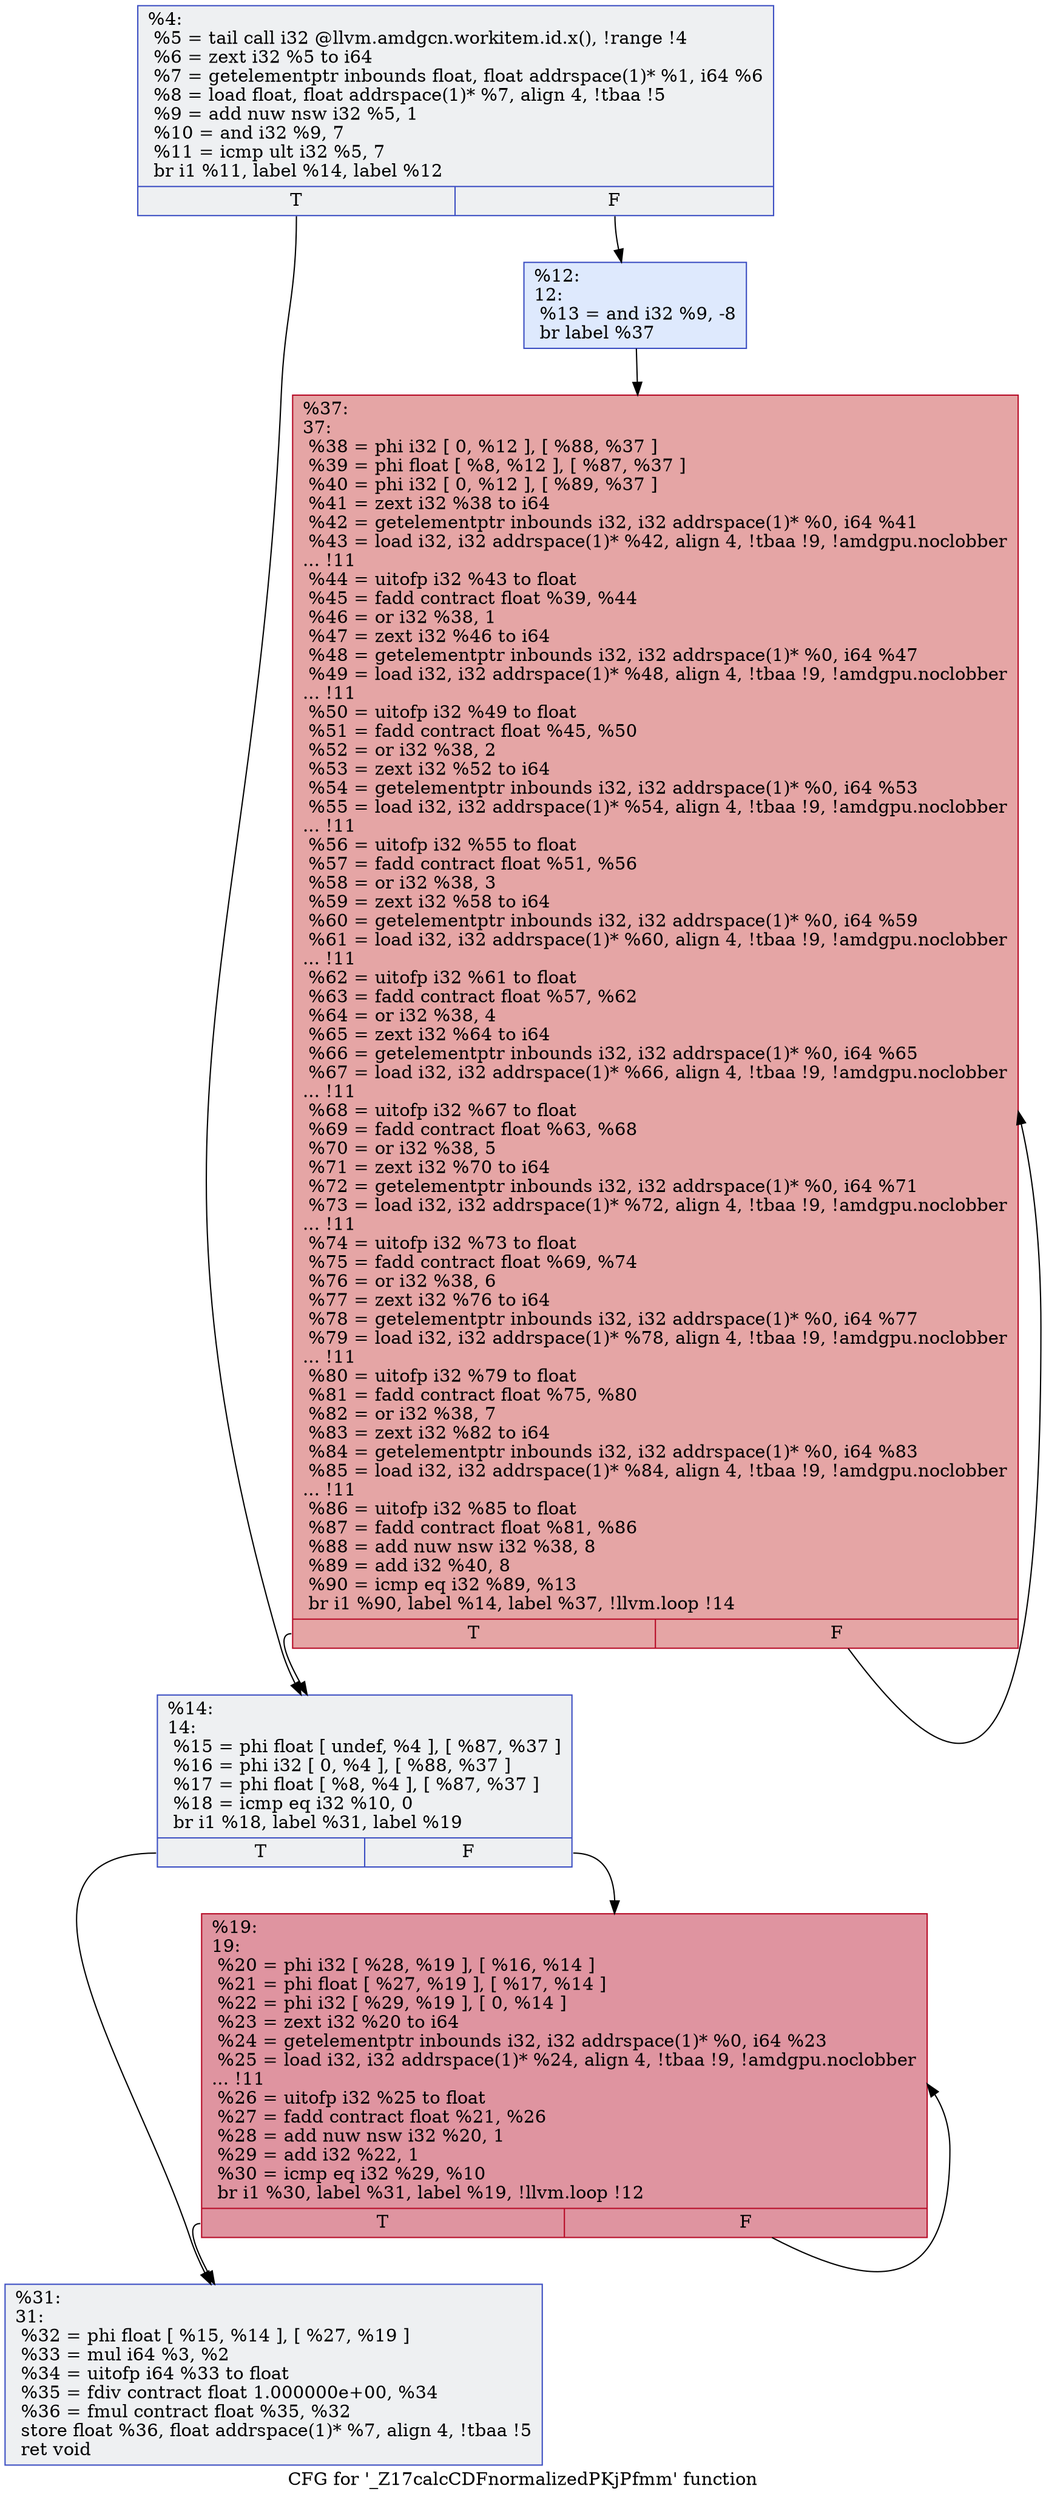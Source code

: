 digraph "CFG for '_Z17calcCDFnormalizedPKjPfmm' function" {
	label="CFG for '_Z17calcCDFnormalizedPKjPfmm' function";

	Node0x4e9db70 [shape=record,color="#3d50c3ff", style=filled, fillcolor="#d9dce170",label="{%4:\l  %5 = tail call i32 @llvm.amdgcn.workitem.id.x(), !range !4\l  %6 = zext i32 %5 to i64\l  %7 = getelementptr inbounds float, float addrspace(1)* %1, i64 %6\l  %8 = load float, float addrspace(1)* %7, align 4, !tbaa !5\l  %9 = add nuw nsw i32 %5, 1\l  %10 = and i32 %9, 7\l  %11 = icmp ult i32 %5, 7\l  br i1 %11, label %14, label %12\l|{<s0>T|<s1>F}}"];
	Node0x4e9db70:s0 -> Node0x4e9f430;
	Node0x4e9db70:s1 -> Node0x4e9f4c0;
	Node0x4e9f4c0 [shape=record,color="#3d50c3ff", style=filled, fillcolor="#b5cdfa70",label="{%12:\l12:                                               \l  %13 = and i32 %9, -8\l  br label %37\l}"];
	Node0x4e9f4c0 -> Node0x4e9f6c0;
	Node0x4e9f430 [shape=record,color="#3d50c3ff", style=filled, fillcolor="#d9dce170",label="{%14:\l14:                                               \l  %15 = phi float [ undef, %4 ], [ %87, %37 ]\l  %16 = phi i32 [ 0, %4 ], [ %88, %37 ]\l  %17 = phi float [ %8, %4 ], [ %87, %37 ]\l  %18 = icmp eq i32 %10, 0\l  br i1 %18, label %31, label %19\l|{<s0>T|<s1>F}}"];
	Node0x4e9f430:s0 -> Node0x4e9ffd0;
	Node0x4e9f430:s1 -> Node0x4ea0020;
	Node0x4ea0020 [shape=record,color="#b70d28ff", style=filled, fillcolor="#b70d2870",label="{%19:\l19:                                               \l  %20 = phi i32 [ %28, %19 ], [ %16, %14 ]\l  %21 = phi float [ %27, %19 ], [ %17, %14 ]\l  %22 = phi i32 [ %29, %19 ], [ 0, %14 ]\l  %23 = zext i32 %20 to i64\l  %24 = getelementptr inbounds i32, i32 addrspace(1)* %0, i64 %23\l  %25 = load i32, i32 addrspace(1)* %24, align 4, !tbaa !9, !amdgpu.noclobber\l... !11\l  %26 = uitofp i32 %25 to float\l  %27 = fadd contract float %21, %26\l  %28 = add nuw nsw i32 %20, 1\l  %29 = add i32 %22, 1\l  %30 = icmp eq i32 %29, %10\l  br i1 %30, label %31, label %19, !llvm.loop !12\l|{<s0>T|<s1>F}}"];
	Node0x4ea0020:s0 -> Node0x4e9ffd0;
	Node0x4ea0020:s1 -> Node0x4ea0020;
	Node0x4e9ffd0 [shape=record,color="#3d50c3ff", style=filled, fillcolor="#d9dce170",label="{%31:\l31:                                               \l  %32 = phi float [ %15, %14 ], [ %27, %19 ]\l  %33 = mul i64 %3, %2\l  %34 = uitofp i64 %33 to float\l  %35 = fdiv contract float 1.000000e+00, %34\l  %36 = fmul contract float %35, %32\l  store float %36, float addrspace(1)* %7, align 4, !tbaa !5\l  ret void\l}"];
	Node0x4e9f6c0 [shape=record,color="#b70d28ff", style=filled, fillcolor="#c5333470",label="{%37:\l37:                                               \l  %38 = phi i32 [ 0, %12 ], [ %88, %37 ]\l  %39 = phi float [ %8, %12 ], [ %87, %37 ]\l  %40 = phi i32 [ 0, %12 ], [ %89, %37 ]\l  %41 = zext i32 %38 to i64\l  %42 = getelementptr inbounds i32, i32 addrspace(1)* %0, i64 %41\l  %43 = load i32, i32 addrspace(1)* %42, align 4, !tbaa !9, !amdgpu.noclobber\l... !11\l  %44 = uitofp i32 %43 to float\l  %45 = fadd contract float %39, %44\l  %46 = or i32 %38, 1\l  %47 = zext i32 %46 to i64\l  %48 = getelementptr inbounds i32, i32 addrspace(1)* %0, i64 %47\l  %49 = load i32, i32 addrspace(1)* %48, align 4, !tbaa !9, !amdgpu.noclobber\l... !11\l  %50 = uitofp i32 %49 to float\l  %51 = fadd contract float %45, %50\l  %52 = or i32 %38, 2\l  %53 = zext i32 %52 to i64\l  %54 = getelementptr inbounds i32, i32 addrspace(1)* %0, i64 %53\l  %55 = load i32, i32 addrspace(1)* %54, align 4, !tbaa !9, !amdgpu.noclobber\l... !11\l  %56 = uitofp i32 %55 to float\l  %57 = fadd contract float %51, %56\l  %58 = or i32 %38, 3\l  %59 = zext i32 %58 to i64\l  %60 = getelementptr inbounds i32, i32 addrspace(1)* %0, i64 %59\l  %61 = load i32, i32 addrspace(1)* %60, align 4, !tbaa !9, !amdgpu.noclobber\l... !11\l  %62 = uitofp i32 %61 to float\l  %63 = fadd contract float %57, %62\l  %64 = or i32 %38, 4\l  %65 = zext i32 %64 to i64\l  %66 = getelementptr inbounds i32, i32 addrspace(1)* %0, i64 %65\l  %67 = load i32, i32 addrspace(1)* %66, align 4, !tbaa !9, !amdgpu.noclobber\l... !11\l  %68 = uitofp i32 %67 to float\l  %69 = fadd contract float %63, %68\l  %70 = or i32 %38, 5\l  %71 = zext i32 %70 to i64\l  %72 = getelementptr inbounds i32, i32 addrspace(1)* %0, i64 %71\l  %73 = load i32, i32 addrspace(1)* %72, align 4, !tbaa !9, !amdgpu.noclobber\l... !11\l  %74 = uitofp i32 %73 to float\l  %75 = fadd contract float %69, %74\l  %76 = or i32 %38, 6\l  %77 = zext i32 %76 to i64\l  %78 = getelementptr inbounds i32, i32 addrspace(1)* %0, i64 %77\l  %79 = load i32, i32 addrspace(1)* %78, align 4, !tbaa !9, !amdgpu.noclobber\l... !11\l  %80 = uitofp i32 %79 to float\l  %81 = fadd contract float %75, %80\l  %82 = or i32 %38, 7\l  %83 = zext i32 %82 to i64\l  %84 = getelementptr inbounds i32, i32 addrspace(1)* %0, i64 %83\l  %85 = load i32, i32 addrspace(1)* %84, align 4, !tbaa !9, !amdgpu.noclobber\l... !11\l  %86 = uitofp i32 %85 to float\l  %87 = fadd contract float %81, %86\l  %88 = add nuw nsw i32 %38, 8\l  %89 = add i32 %40, 8\l  %90 = icmp eq i32 %89, %13\l  br i1 %90, label %14, label %37, !llvm.loop !14\l|{<s0>T|<s1>F}}"];
	Node0x4e9f6c0:s0 -> Node0x4e9f430;
	Node0x4e9f6c0:s1 -> Node0x4e9f6c0;
}
